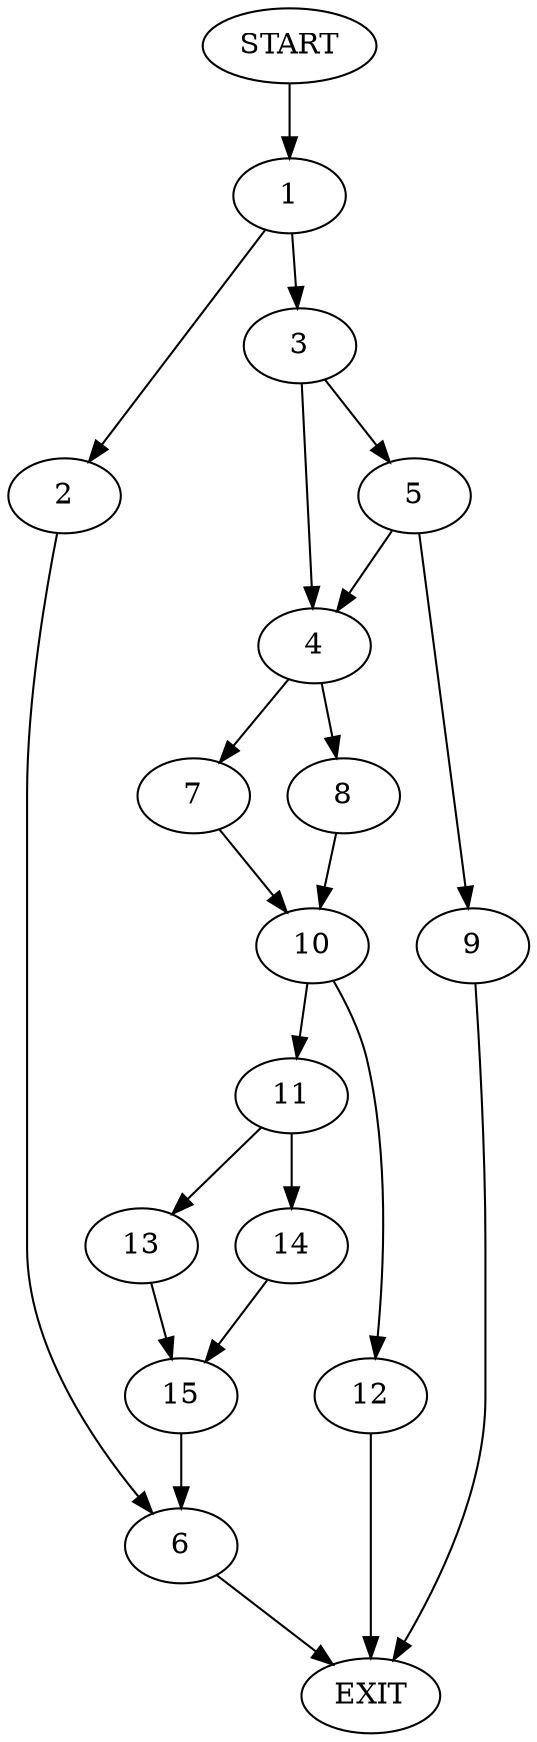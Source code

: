 digraph {
0 [label="START"]
16 [label="EXIT"]
0 -> 1
1 -> 2
1 -> 3
3 -> 4
3 -> 5
2 -> 6
4 -> 7
4 -> 8
5 -> 4
5 -> 9
9 -> 16
7 -> 10
8 -> 10
10 -> 11
10 -> 12
11 -> 13
11 -> 14
12 -> 16
13 -> 15
14 -> 15
15 -> 6
6 -> 16
}

